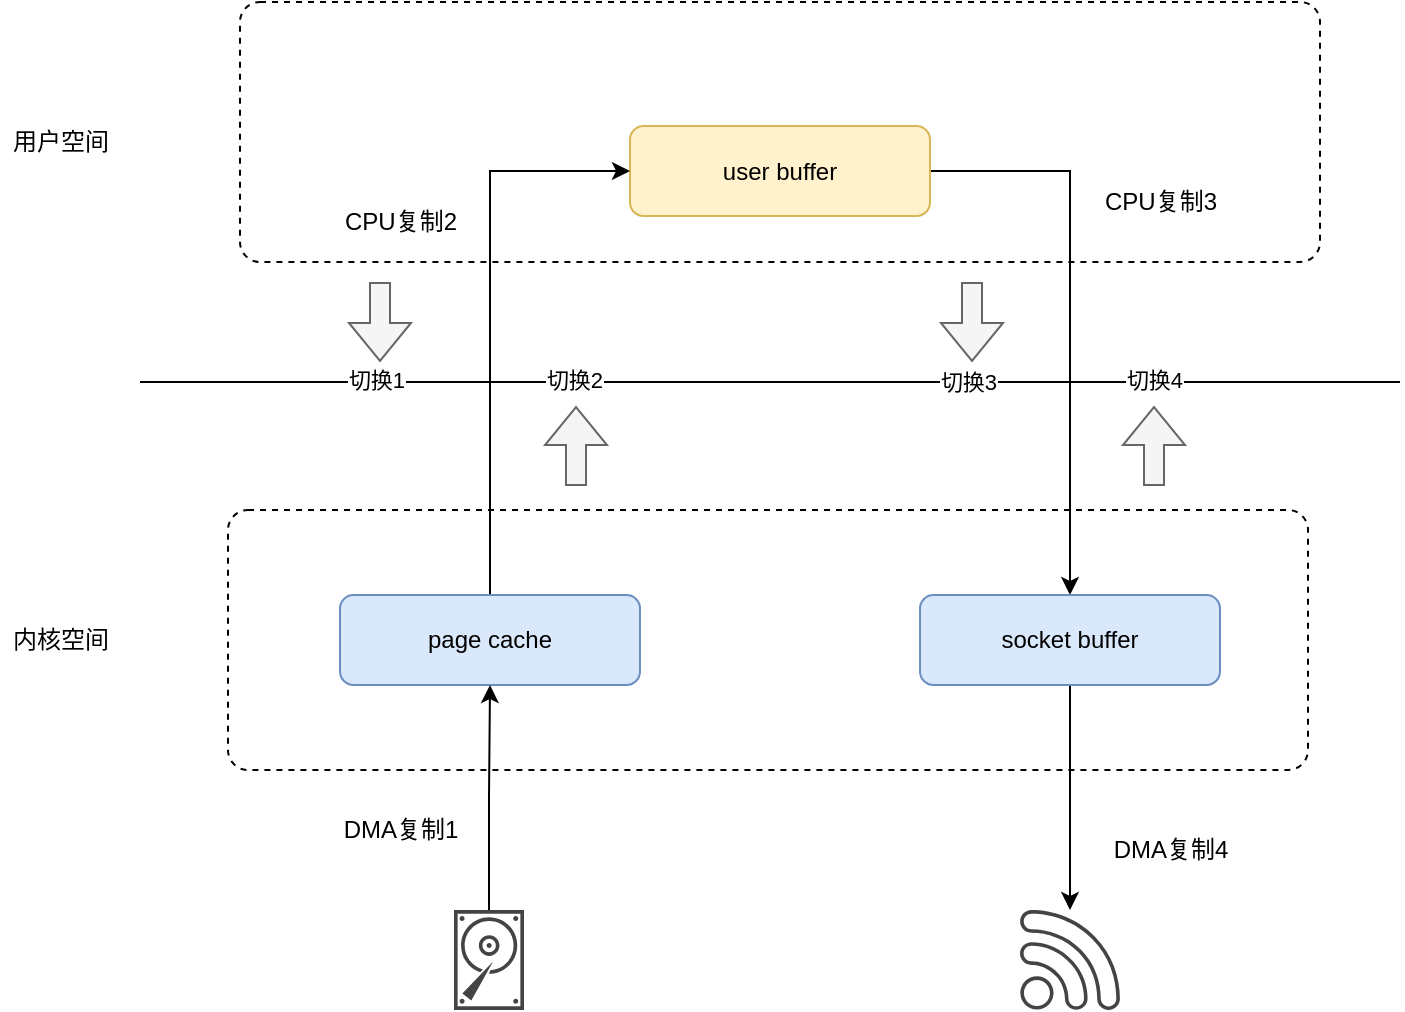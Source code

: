 <mxfile version="15.8.3" type="github">
  <diagram id="3g0vn7NiqCbxO0QEp5O1" name="Page-1">
    <mxGraphModel dx="1426" dy="771" grid="1" gridSize="10" guides="1" tooltips="1" connect="1" arrows="1" fold="1" page="1" pageScale="1" pageWidth="827" pageHeight="1169" math="0" shadow="0">
      <root>
        <mxCell id="0" />
        <mxCell id="1" parent="0" />
        <mxCell id="k6R_RQGAZWMAx0w_KQ91-1" value="" style="html=1;align=center;verticalAlign=top;rounded=1;absoluteArcSize=1;arcSize=20;dashed=1;" parent="1" vertex="1">
          <mxGeometry x="150" y="510" width="540" height="130" as="geometry" />
        </mxCell>
        <mxCell id="k6R_RQGAZWMAx0w_KQ91-2" value="" style="html=1;align=center;verticalAlign=top;rounded=1;absoluteArcSize=1;arcSize=20;dashed=1;" parent="1" vertex="1">
          <mxGeometry x="144" y="764" width="540" height="130" as="geometry" />
        </mxCell>
        <mxCell id="k6R_RQGAZWMAx0w_KQ91-3" value="" style="endArrow=none;html=1;rounded=0;" parent="1" edge="1">
          <mxGeometry width="50" height="50" relative="1" as="geometry">
            <mxPoint x="100" y="700" as="sourcePoint" />
            <mxPoint x="730" y="700" as="targetPoint" />
          </mxGeometry>
        </mxCell>
        <mxCell id="k6R_RQGAZWMAx0w_KQ91-20" value="切换1" style="edgeLabel;html=1;align=center;verticalAlign=middle;resizable=0;points=[];fontColor=#000000;" parent="k6R_RQGAZWMAx0w_KQ91-3" vertex="1" connectable="0">
          <mxGeometry x="-0.625" y="1" relative="1" as="geometry">
            <mxPoint as="offset" />
          </mxGeometry>
        </mxCell>
        <mxCell id="k6R_RQGAZWMAx0w_KQ91-21" value="切换2" style="edgeLabel;html=1;align=center;verticalAlign=middle;resizable=0;points=[];fontColor=#000000;" parent="k6R_RQGAZWMAx0w_KQ91-3" vertex="1" connectable="0">
          <mxGeometry x="-0.311" y="1" relative="1" as="geometry">
            <mxPoint as="offset" />
          </mxGeometry>
        </mxCell>
        <mxCell id="k6R_RQGAZWMAx0w_KQ91-22" value="切换3" style="edgeLabel;html=1;align=center;verticalAlign=middle;resizable=0;points=[];fontColor=#000000;" parent="k6R_RQGAZWMAx0w_KQ91-3" vertex="1" connectable="0">
          <mxGeometry x="0.314" relative="1" as="geometry">
            <mxPoint as="offset" />
          </mxGeometry>
        </mxCell>
        <mxCell id="k6R_RQGAZWMAx0w_KQ91-24" value="切换4" style="edgeLabel;html=1;align=center;verticalAlign=middle;resizable=0;points=[];fontColor=#000000;" parent="k6R_RQGAZWMAx0w_KQ91-3" vertex="1" connectable="0">
          <mxGeometry x="0.61" y="1" relative="1" as="geometry">
            <mxPoint as="offset" />
          </mxGeometry>
        </mxCell>
        <mxCell id="k6R_RQGAZWMAx0w_KQ91-4" value="用户空间" style="text;html=1;align=center;verticalAlign=middle;resizable=0;points=[];autosize=1;strokeColor=none;fillColor=none;" parent="1" vertex="1">
          <mxGeometry x="30" y="570" width="60" height="20" as="geometry" />
        </mxCell>
        <mxCell id="k6R_RQGAZWMAx0w_KQ91-5" value="内核空间" style="text;html=1;align=center;verticalAlign=middle;resizable=0;points=[];autosize=1;strokeColor=none;fillColor=none;" parent="1" vertex="1">
          <mxGeometry x="30" y="819" width="60" height="20" as="geometry" />
        </mxCell>
        <mxCell id="k6R_RQGAZWMAx0w_KQ91-15" style="edgeStyle=orthogonalEdgeStyle;rounded=0;orthogonalLoop=1;jettySize=auto;html=1;exitX=1;exitY=0.5;exitDx=0;exitDy=0;" parent="1" source="k6R_RQGAZWMAx0w_KQ91-6" target="k6R_RQGAZWMAx0w_KQ91-8" edge="1">
          <mxGeometry relative="1" as="geometry" />
        </mxCell>
        <mxCell id="k6R_RQGAZWMAx0w_KQ91-6" value="user buffer" style="rounded=1;whiteSpace=wrap;html=1;fillColor=#fff2cc;strokeColor=#d6b656;" parent="1" vertex="1">
          <mxGeometry x="345" y="572" width="150" height="45" as="geometry" />
        </mxCell>
        <mxCell id="k6R_RQGAZWMAx0w_KQ91-14" style="edgeStyle=orthogonalEdgeStyle;rounded=0;orthogonalLoop=1;jettySize=auto;html=1;exitX=0.5;exitY=0;exitDx=0;exitDy=0;entryX=0;entryY=0.5;entryDx=0;entryDy=0;" parent="1" source="k6R_RQGAZWMAx0w_KQ91-7" target="k6R_RQGAZWMAx0w_KQ91-6" edge="1">
          <mxGeometry relative="1" as="geometry" />
        </mxCell>
        <mxCell id="k6R_RQGAZWMAx0w_KQ91-7" value="page cache" style="rounded=1;whiteSpace=wrap;html=1;fillColor=#dae8fc;strokeColor=#6c8ebf;" parent="1" vertex="1">
          <mxGeometry x="200" y="806.5" width="150" height="45" as="geometry" />
        </mxCell>
        <mxCell id="k6R_RQGAZWMAx0w_KQ91-13" value="" style="edgeStyle=orthogonalEdgeStyle;rounded=0;orthogonalLoop=1;jettySize=auto;html=1;" parent="1" source="k6R_RQGAZWMAx0w_KQ91-8" target="k6R_RQGAZWMAx0w_KQ91-10" edge="1">
          <mxGeometry relative="1" as="geometry" />
        </mxCell>
        <mxCell id="k6R_RQGAZWMAx0w_KQ91-8" value="socket buffer" style="rounded=1;whiteSpace=wrap;html=1;fillColor=#dae8fc;strokeColor=#6c8ebf;" parent="1" vertex="1">
          <mxGeometry x="490" y="806.5" width="150" height="45" as="geometry" />
        </mxCell>
        <mxCell id="k6R_RQGAZWMAx0w_KQ91-10" value="" style="sketch=0;pointerEvents=1;shadow=0;dashed=0;html=1;strokeColor=none;fillColor=#434445;aspect=fixed;labelPosition=center;verticalLabelPosition=bottom;verticalAlign=top;align=center;outlineConnect=0;shape=mxgraph.vvd.wi_fi;" parent="1" vertex="1">
          <mxGeometry x="540" y="964" width="50" height="50" as="geometry" />
        </mxCell>
        <mxCell id="k6R_RQGAZWMAx0w_KQ91-12" value="" style="edgeStyle=orthogonalEdgeStyle;rounded=0;orthogonalLoop=1;jettySize=auto;html=1;" parent="1" source="k6R_RQGAZWMAx0w_KQ91-11" target="k6R_RQGAZWMAx0w_KQ91-7" edge="1">
          <mxGeometry relative="1" as="geometry" />
        </mxCell>
        <mxCell id="k6R_RQGAZWMAx0w_KQ91-11" value="" style="sketch=0;pointerEvents=1;shadow=0;dashed=0;html=1;strokeColor=none;fillColor=#434445;aspect=fixed;labelPosition=center;verticalLabelPosition=bottom;verticalAlign=top;align=center;outlineConnect=0;shape=mxgraph.vvd.disk;" parent="1" vertex="1">
          <mxGeometry x="257" y="964" width="35" height="50" as="geometry" />
        </mxCell>
        <mxCell id="k6R_RQGAZWMAx0w_KQ91-16" value="DMA复制1" style="text;html=1;align=center;verticalAlign=middle;resizable=0;points=[];autosize=1;strokeColor=none;fillColor=none;" parent="1" vertex="1">
          <mxGeometry x="195" y="914" width="70" height="20" as="geometry" />
        </mxCell>
        <mxCell id="k6R_RQGAZWMAx0w_KQ91-17" value="CPU复制2" style="text;html=1;align=center;verticalAlign=middle;resizable=0;points=[];autosize=1;strokeColor=none;fillColor=none;" parent="1" vertex="1">
          <mxGeometry x="195" y="610" width="70" height="20" as="geometry" />
        </mxCell>
        <mxCell id="k6R_RQGAZWMAx0w_KQ91-18" value="CPU复制3" style="text;html=1;align=center;verticalAlign=middle;resizable=0;points=[];autosize=1;strokeColor=none;fillColor=none;" parent="1" vertex="1">
          <mxGeometry x="575" y="600" width="70" height="20" as="geometry" />
        </mxCell>
        <mxCell id="k6R_RQGAZWMAx0w_KQ91-19" value="DMA复制4" style="text;html=1;align=center;verticalAlign=middle;resizable=0;points=[];autosize=1;strokeColor=none;fillColor=none;" parent="1" vertex="1">
          <mxGeometry x="580" y="924" width="70" height="20" as="geometry" />
        </mxCell>
        <mxCell id="k6R_RQGAZWMAx0w_KQ91-25" value="" style="shape=flexArrow;endArrow=classic;html=1;rounded=0;fontColor=#000000;fillColor=#f5f5f5;strokeColor=#666666;" parent="1" edge="1">
          <mxGeometry width="50" height="50" relative="1" as="geometry">
            <mxPoint x="220" y="650" as="sourcePoint" />
            <mxPoint x="220" y="690" as="targetPoint" />
          </mxGeometry>
        </mxCell>
        <mxCell id="k6R_RQGAZWMAx0w_KQ91-26" value="" style="shape=flexArrow;endArrow=classic;html=1;rounded=0;fontColor=#000000;fillColor=#f5f5f5;strokeColor=#666666;" parent="1" edge="1">
          <mxGeometry width="50" height="50" relative="1" as="geometry">
            <mxPoint x="516" y="650" as="sourcePoint" />
            <mxPoint x="516" y="690" as="targetPoint" />
          </mxGeometry>
        </mxCell>
        <mxCell id="k6R_RQGAZWMAx0w_KQ91-30" value="" style="shape=flexArrow;endArrow=classic;html=1;rounded=0;fontColor=#000000;fillColor=#f5f5f5;strokeColor=#666666;" parent="1" edge="1">
          <mxGeometry width="50" height="50" relative="1" as="geometry">
            <mxPoint x="318" y="752" as="sourcePoint" />
            <mxPoint x="318" y="712" as="targetPoint" />
          </mxGeometry>
        </mxCell>
        <mxCell id="k6R_RQGAZWMAx0w_KQ91-31" value="" style="shape=flexArrow;endArrow=classic;html=1;rounded=0;fontColor=#000000;fillColor=#f5f5f5;strokeColor=#666666;" parent="1" edge="1">
          <mxGeometry width="50" height="50" relative="1" as="geometry">
            <mxPoint x="607" y="752" as="sourcePoint" />
            <mxPoint x="607" y="712" as="targetPoint" />
          </mxGeometry>
        </mxCell>
      </root>
    </mxGraphModel>
  </diagram>
</mxfile>
